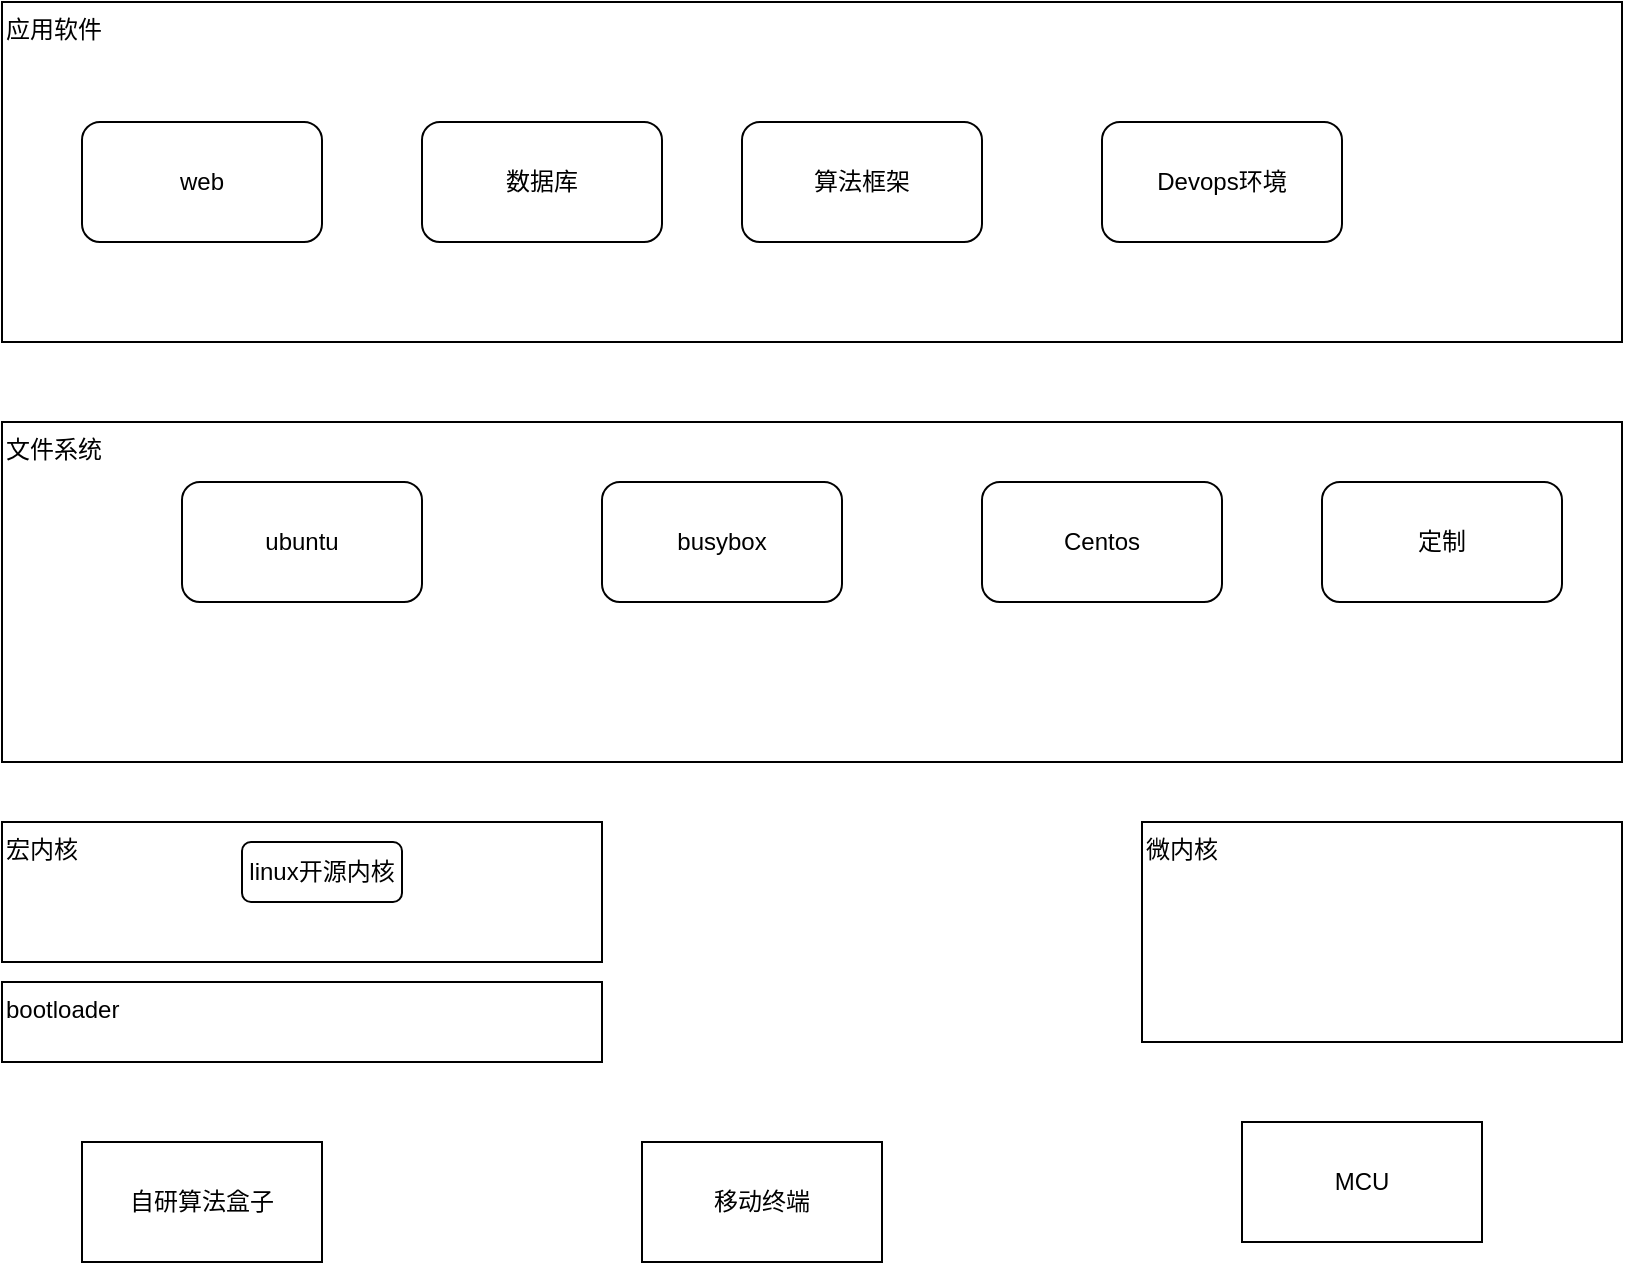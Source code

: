 <mxfile version="13.6.0" type="github">
  <diagram name="Page-1" id="9361dd3d-8414-5efd-6122-117bd74ce7a7">
    <mxGraphModel dx="3022" dy="1562" grid="1" gridSize="10" guides="1" tooltips="1" connect="1" arrows="1" fold="1" page="0" pageScale="1.5" pageWidth="826" pageHeight="1169" background="#ffffff" math="0" shadow="0">
      <root>
        <mxCell id="0" />
        <mxCell id="1" parent="0" />
        <mxCell id="s2ZySxg1d-m6GW3_x3Qq-89" value="自研算法盒子" style="rounded=0;whiteSpace=wrap;html=1;" vertex="1" parent="1">
          <mxGeometry x="-1390" y="-220" width="120" height="60" as="geometry" />
        </mxCell>
        <mxCell id="s2ZySxg1d-m6GW3_x3Qq-90" value="移动终端" style="rounded=0;whiteSpace=wrap;html=1;" vertex="1" parent="1">
          <mxGeometry x="-1110" y="-220" width="120" height="60" as="geometry" />
        </mxCell>
        <mxCell id="s2ZySxg1d-m6GW3_x3Qq-93" value="宏内核" style="rounded=0;whiteSpace=wrap;html=1;align=left;verticalAlign=top;" vertex="1" parent="1">
          <mxGeometry x="-1430" y="-380" width="300" height="70" as="geometry" />
        </mxCell>
        <mxCell id="s2ZySxg1d-m6GW3_x3Qq-94" value="文件系统" style="rounded=0;whiteSpace=wrap;html=1;align=left;verticalAlign=top;" vertex="1" parent="1">
          <mxGeometry x="-1430" y="-580" width="810" height="170" as="geometry" />
        </mxCell>
        <mxCell id="s2ZySxg1d-m6GW3_x3Qq-95" value="应用软件" style="rounded=0;whiteSpace=wrap;html=1;align=left;verticalAlign=top;" vertex="1" parent="1">
          <mxGeometry x="-1430" y="-790" width="810" height="170" as="geometry" />
        </mxCell>
        <mxCell id="s2ZySxg1d-m6GW3_x3Qq-97" value="ubuntu" style="rounded=1;whiteSpace=wrap;html=1;align=center;" vertex="1" parent="1">
          <mxGeometry x="-1340" y="-550" width="120" height="60" as="geometry" />
        </mxCell>
        <mxCell id="s2ZySxg1d-m6GW3_x3Qq-99" value="busybox" style="rounded=1;whiteSpace=wrap;html=1;align=center;" vertex="1" parent="1">
          <mxGeometry x="-1130" y="-550" width="120" height="60" as="geometry" />
        </mxCell>
        <mxCell id="s2ZySxg1d-m6GW3_x3Qq-100" value="定制" style="rounded=1;whiteSpace=wrap;html=1;align=center;" vertex="1" parent="1">
          <mxGeometry x="-770" y="-550" width="120" height="60" as="geometry" />
        </mxCell>
        <mxCell id="s2ZySxg1d-m6GW3_x3Qq-101" value="bootloader" style="rounded=0;whiteSpace=wrap;html=1;align=left;verticalAlign=top;" vertex="1" parent="1">
          <mxGeometry x="-1430" y="-300" width="300" height="40" as="geometry" />
        </mxCell>
        <mxCell id="s2ZySxg1d-m6GW3_x3Qq-102" value="linux开源内核" style="rounded=1;whiteSpace=wrap;html=1;align=center;" vertex="1" parent="1">
          <mxGeometry x="-1310" y="-370" width="80" height="30" as="geometry" />
        </mxCell>
        <mxCell id="s2ZySxg1d-m6GW3_x3Qq-105" value="微内核" style="rounded=0;whiteSpace=wrap;html=1;align=left;verticalAlign=top;" vertex="1" parent="1">
          <mxGeometry x="-860" y="-380" width="240" height="110" as="geometry" />
        </mxCell>
        <mxCell id="s2ZySxg1d-m6GW3_x3Qq-106" value="MCU" style="rounded=0;whiteSpace=wrap;html=1;" vertex="1" parent="1">
          <mxGeometry x="-810" y="-230" width="120" height="60" as="geometry" />
        </mxCell>
        <mxCell id="s2ZySxg1d-m6GW3_x3Qq-107" value="Centos" style="rounded=1;whiteSpace=wrap;html=1;align=center;" vertex="1" parent="1">
          <mxGeometry x="-940" y="-550" width="120" height="60" as="geometry" />
        </mxCell>
        <mxCell id="s2ZySxg1d-m6GW3_x3Qq-108" value="web" style="rounded=1;whiteSpace=wrap;html=1;align=center;" vertex="1" parent="1">
          <mxGeometry x="-1390" y="-730" width="120" height="60" as="geometry" />
        </mxCell>
        <mxCell id="s2ZySxg1d-m6GW3_x3Qq-109" value="数据库" style="rounded=1;whiteSpace=wrap;html=1;align=center;" vertex="1" parent="1">
          <mxGeometry x="-1220" y="-730" width="120" height="60" as="geometry" />
        </mxCell>
        <mxCell id="s2ZySxg1d-m6GW3_x3Qq-110" value="算法框架" style="rounded=1;whiteSpace=wrap;html=1;align=center;" vertex="1" parent="1">
          <mxGeometry x="-1060" y="-730" width="120" height="60" as="geometry" />
        </mxCell>
        <mxCell id="s2ZySxg1d-m6GW3_x3Qq-111" value="Devops环境" style="rounded=1;whiteSpace=wrap;html=1;align=center;" vertex="1" parent="1">
          <mxGeometry x="-880" y="-730" width="120" height="60" as="geometry" />
        </mxCell>
      </root>
    </mxGraphModel>
  </diagram>
</mxfile>
